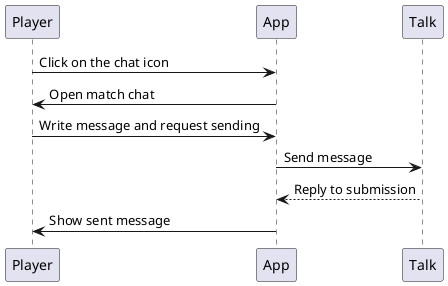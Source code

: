 @startuml NFD_Chat

Player -> App : Click on the chat icon
Player <- App : Open match chat
Player -> App : Write message and request sending
App -> Talk : Send message
App <-- Talk : Reply to submission
Player <- App : Show sent message

@enduml
